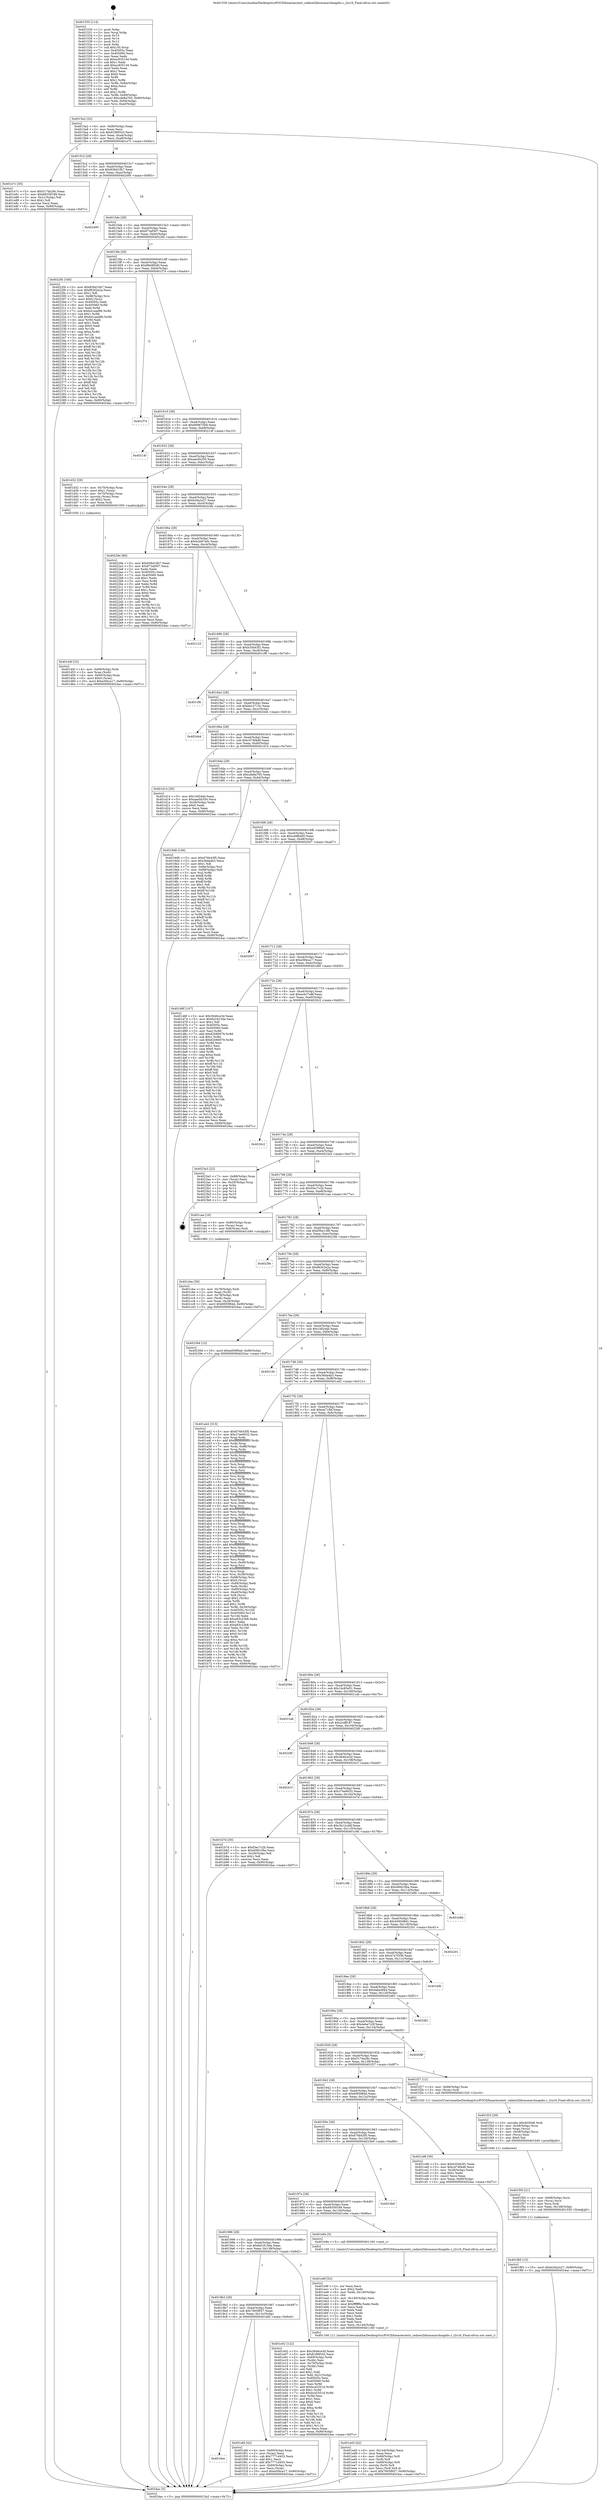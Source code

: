 digraph "0x401530" {
  label = "0x401530 (/mnt/c/Users/mathe/Desktop/tcc/POCII/binaries/extr_radare2librasmarchxapdis.c_i2u16_Final-ollvm.out::main(0))"
  labelloc = "t"
  node[shape=record]

  Entry [label="",width=0.3,height=0.3,shape=circle,fillcolor=black,style=filled]
  "0x4015a2" [label="{
     0x4015a2 [32]\l
     | [instrs]\l
     &nbsp;&nbsp;0x4015a2 \<+6\>: mov -0x90(%rbp),%eax\l
     &nbsp;&nbsp;0x4015a8 \<+2\>: mov %eax,%ecx\l
     &nbsp;&nbsp;0x4015aa \<+6\>: sub $0x81f68543,%ecx\l
     &nbsp;&nbsp;0x4015b0 \<+6\>: mov %eax,-0xa4(%rbp)\l
     &nbsp;&nbsp;0x4015b6 \<+6\>: mov %ecx,-0xa8(%rbp)\l
     &nbsp;&nbsp;0x4015bc \<+6\>: je 0000000000401e7c \<main+0x94c\>\l
  }"]
  "0x401e7c" [label="{
     0x401e7c [30]\l
     | [instrs]\l
     &nbsp;&nbsp;0x401e7c \<+5\>: mov $0x517da28c,%eax\l
     &nbsp;&nbsp;0x401e81 \<+5\>: mov $0x69359189,%ecx\l
     &nbsp;&nbsp;0x401e86 \<+3\>: mov -0x21(%rbp),%dl\l
     &nbsp;&nbsp;0x401e89 \<+3\>: test $0x1,%dl\l
     &nbsp;&nbsp;0x401e8c \<+3\>: cmovne %ecx,%eax\l
     &nbsp;&nbsp;0x401e8f \<+6\>: mov %eax,-0x90(%rbp)\l
     &nbsp;&nbsp;0x401e95 \<+5\>: jmp 00000000004024ac \<main+0xf7c\>\l
  }"]
  "0x4015c2" [label="{
     0x4015c2 [28]\l
     | [instrs]\l
     &nbsp;&nbsp;0x4015c2 \<+5\>: jmp 00000000004015c7 \<main+0x97\>\l
     &nbsp;&nbsp;0x4015c7 \<+6\>: mov -0xa4(%rbp),%eax\l
     &nbsp;&nbsp;0x4015cd \<+5\>: sub $0x836d10b7,%eax\l
     &nbsp;&nbsp;0x4015d2 \<+6\>: mov %eax,-0xac(%rbp)\l
     &nbsp;&nbsp;0x4015d8 \<+6\>: je 0000000000402495 \<main+0xf65\>\l
  }"]
  Exit [label="",width=0.3,height=0.3,shape=circle,fillcolor=black,style=filled,peripheries=2]
  "0x402495" [label="{
     0x402495\l
  }", style=dashed]
  "0x4015de" [label="{
     0x4015de [28]\l
     | [instrs]\l
     &nbsp;&nbsp;0x4015de \<+5\>: jmp 00000000004015e3 \<main+0xb3\>\l
     &nbsp;&nbsp;0x4015e3 \<+6\>: mov -0xa4(%rbp),%eax\l
     &nbsp;&nbsp;0x4015e9 \<+5\>: sub $0x873af307,%eax\l
     &nbsp;&nbsp;0x4015ee \<+6\>: mov %eax,-0xb0(%rbp)\l
     &nbsp;&nbsp;0x4015f4 \<+6\>: je 00000000004022f4 \<main+0xdc4\>\l
  }"]
  "0x401f65" [label="{
     0x401f65 [15]\l
     | [instrs]\l
     &nbsp;&nbsp;0x401f65 \<+10\>: movl $0xb20a2e27,-0x90(%rbp)\l
     &nbsp;&nbsp;0x401f6f \<+5\>: jmp 00000000004024ac \<main+0xf7c\>\l
  }"]
  "0x4022f4" [label="{
     0x4022f4 [160]\l
     | [instrs]\l
     &nbsp;&nbsp;0x4022f4 \<+5\>: mov $0x836d10b7,%eax\l
     &nbsp;&nbsp;0x4022f9 \<+5\>: mov $0xf6302e2a,%ecx\l
     &nbsp;&nbsp;0x4022fe \<+2\>: mov $0x1,%dl\l
     &nbsp;&nbsp;0x402300 \<+7\>: mov -0x88(%rbp),%rsi\l
     &nbsp;&nbsp;0x402307 \<+6\>: movl $0x0,(%rsi)\l
     &nbsp;&nbsp;0x40230d \<+7\>: mov 0x40505c,%edi\l
     &nbsp;&nbsp;0x402314 \<+8\>: mov 0x405060,%r8d\l
     &nbsp;&nbsp;0x40231c \<+3\>: mov %edi,%r9d\l
     &nbsp;&nbsp;0x40231f \<+7\>: sub $0xb41aad96,%r9d\l
     &nbsp;&nbsp;0x402326 \<+4\>: sub $0x1,%r9d\l
     &nbsp;&nbsp;0x40232a \<+7\>: add $0xb41aad96,%r9d\l
     &nbsp;&nbsp;0x402331 \<+4\>: imul %r9d,%edi\l
     &nbsp;&nbsp;0x402335 \<+3\>: and $0x1,%edi\l
     &nbsp;&nbsp;0x402338 \<+3\>: cmp $0x0,%edi\l
     &nbsp;&nbsp;0x40233b \<+4\>: sete %r10b\l
     &nbsp;&nbsp;0x40233f \<+4\>: cmp $0xa,%r8d\l
     &nbsp;&nbsp;0x402343 \<+4\>: setl %r11b\l
     &nbsp;&nbsp;0x402347 \<+3\>: mov %r10b,%bl\l
     &nbsp;&nbsp;0x40234a \<+3\>: xor $0xff,%bl\l
     &nbsp;&nbsp;0x40234d \<+3\>: mov %r11b,%r14b\l
     &nbsp;&nbsp;0x402350 \<+4\>: xor $0xff,%r14b\l
     &nbsp;&nbsp;0x402354 \<+3\>: xor $0x0,%dl\l
     &nbsp;&nbsp;0x402357 \<+3\>: mov %bl,%r15b\l
     &nbsp;&nbsp;0x40235a \<+4\>: and $0x0,%r15b\l
     &nbsp;&nbsp;0x40235e \<+3\>: and %dl,%r10b\l
     &nbsp;&nbsp;0x402361 \<+3\>: mov %r14b,%r12b\l
     &nbsp;&nbsp;0x402364 \<+4\>: and $0x0,%r12b\l
     &nbsp;&nbsp;0x402368 \<+3\>: and %dl,%r11b\l
     &nbsp;&nbsp;0x40236b \<+3\>: or %r10b,%r15b\l
     &nbsp;&nbsp;0x40236e \<+3\>: or %r11b,%r12b\l
     &nbsp;&nbsp;0x402371 \<+3\>: xor %r12b,%r15b\l
     &nbsp;&nbsp;0x402374 \<+3\>: or %r14b,%bl\l
     &nbsp;&nbsp;0x402377 \<+3\>: xor $0xff,%bl\l
     &nbsp;&nbsp;0x40237a \<+3\>: or $0x0,%dl\l
     &nbsp;&nbsp;0x40237d \<+2\>: and %dl,%bl\l
     &nbsp;&nbsp;0x40237f \<+3\>: or %bl,%r15b\l
     &nbsp;&nbsp;0x402382 \<+4\>: test $0x1,%r15b\l
     &nbsp;&nbsp;0x402386 \<+3\>: cmovne %ecx,%eax\l
     &nbsp;&nbsp;0x402389 \<+6\>: mov %eax,-0x90(%rbp)\l
     &nbsp;&nbsp;0x40238f \<+5\>: jmp 00000000004024ac \<main+0xf7c\>\l
  }"]
  "0x4015fa" [label="{
     0x4015fa [28]\l
     | [instrs]\l
     &nbsp;&nbsp;0x4015fa \<+5\>: jmp 00000000004015ff \<main+0xcf\>\l
     &nbsp;&nbsp;0x4015ff \<+6\>: mov -0xa4(%rbp),%eax\l
     &nbsp;&nbsp;0x401605 \<+5\>: sub $0x88e9f2d0,%eax\l
     &nbsp;&nbsp;0x40160a \<+6\>: mov %eax,-0xb4(%rbp)\l
     &nbsp;&nbsp;0x401610 \<+6\>: je 0000000000401f74 \<main+0xa44\>\l
  }"]
  "0x401f50" [label="{
     0x401f50 [21]\l
     | [instrs]\l
     &nbsp;&nbsp;0x401f50 \<+4\>: mov -0x68(%rbp),%rcx\l
     &nbsp;&nbsp;0x401f54 \<+3\>: mov (%rcx),%rcx\l
     &nbsp;&nbsp;0x401f57 \<+3\>: mov %rcx,%rdi\l
     &nbsp;&nbsp;0x401f5a \<+6\>: mov %eax,-0x148(%rbp)\l
     &nbsp;&nbsp;0x401f60 \<+5\>: call 0000000000401030 \<free@plt\>\l
     | [calls]\l
     &nbsp;&nbsp;0x401030 \{1\} (unknown)\l
  }"]
  "0x401f74" [label="{
     0x401f74\l
  }", style=dashed]
  "0x401616" [label="{
     0x401616 [28]\l
     | [instrs]\l
     &nbsp;&nbsp;0x401616 \<+5\>: jmp 000000000040161b \<main+0xeb\>\l
     &nbsp;&nbsp;0x40161b \<+6\>: mov -0xa4(%rbp),%eax\l
     &nbsp;&nbsp;0x401621 \<+5\>: sub $0x909675b9,%eax\l
     &nbsp;&nbsp;0x401626 \<+6\>: mov %eax,-0xb8(%rbp)\l
     &nbsp;&nbsp;0x40162c \<+6\>: je 000000000040214f \<main+0xc1f\>\l
  }"]
  "0x401f33" [label="{
     0x401f33 [29]\l
     | [instrs]\l
     &nbsp;&nbsp;0x401f33 \<+10\>: movabs $0x4030d6,%rdi\l
     &nbsp;&nbsp;0x401f3d \<+4\>: mov -0x58(%rbp),%rcx\l
     &nbsp;&nbsp;0x401f41 \<+2\>: mov %eax,(%rcx)\l
     &nbsp;&nbsp;0x401f43 \<+4\>: mov -0x58(%rbp),%rcx\l
     &nbsp;&nbsp;0x401f47 \<+2\>: mov (%rcx),%esi\l
     &nbsp;&nbsp;0x401f49 \<+2\>: mov $0x0,%al\l
     &nbsp;&nbsp;0x401f4b \<+5\>: call 0000000000401040 \<printf@plt\>\l
     | [calls]\l
     &nbsp;&nbsp;0x401040 \{1\} (unknown)\l
  }"]
  "0x40214f" [label="{
     0x40214f\l
  }", style=dashed]
  "0x401632" [label="{
     0x401632 [28]\l
     | [instrs]\l
     &nbsp;&nbsp;0x401632 \<+5\>: jmp 0000000000401637 \<main+0x107\>\l
     &nbsp;&nbsp;0x401637 \<+6\>: mov -0xa4(%rbp),%eax\l
     &nbsp;&nbsp;0x40163d \<+5\>: sub $0xaae5b350,%eax\l
     &nbsp;&nbsp;0x401642 \<+6\>: mov %eax,-0xbc(%rbp)\l
     &nbsp;&nbsp;0x401648 \<+6\>: je 0000000000401d32 \<main+0x802\>\l
  }"]
  "0x4019ce" [label="{
     0x4019ce\l
  }", style=dashed]
  "0x401d32" [label="{
     0x401d32 [29]\l
     | [instrs]\l
     &nbsp;&nbsp;0x401d32 \<+4\>: mov -0x70(%rbp),%rax\l
     &nbsp;&nbsp;0x401d36 \<+6\>: movl $0x1,(%rax)\l
     &nbsp;&nbsp;0x401d3c \<+4\>: mov -0x70(%rbp),%rax\l
     &nbsp;&nbsp;0x401d40 \<+3\>: movslq (%rax),%rax\l
     &nbsp;&nbsp;0x401d43 \<+4\>: shl $0x2,%rax\l
     &nbsp;&nbsp;0x401d47 \<+3\>: mov %rax,%rdi\l
     &nbsp;&nbsp;0x401d4a \<+5\>: call 0000000000401050 \<malloc@plt\>\l
     | [calls]\l
     &nbsp;&nbsp;0x401050 \{1\} (unknown)\l
  }"]
  "0x40164e" [label="{
     0x40164e [28]\l
     | [instrs]\l
     &nbsp;&nbsp;0x40164e \<+5\>: jmp 0000000000401653 \<main+0x123\>\l
     &nbsp;&nbsp;0x401653 \<+6\>: mov -0xa4(%rbp),%eax\l
     &nbsp;&nbsp;0x401659 \<+5\>: sub $0xb20a2e27,%eax\l
     &nbsp;&nbsp;0x40165e \<+6\>: mov %eax,-0xc0(%rbp)\l
     &nbsp;&nbsp;0x401664 \<+6\>: je 000000000040229e \<main+0xd6e\>\l
  }"]
  "0x401efd" [label="{
     0x401efd [42]\l
     | [instrs]\l
     &nbsp;&nbsp;0x401efd \<+4\>: mov -0x60(%rbp),%rax\l
     &nbsp;&nbsp;0x401f01 \<+2\>: mov (%rax),%ecx\l
     &nbsp;&nbsp;0x401f03 \<+6\>: sub $0x7771d455,%ecx\l
     &nbsp;&nbsp;0x401f09 \<+3\>: add $0x1,%ecx\l
     &nbsp;&nbsp;0x401f0c \<+6\>: add $0x7771d455,%ecx\l
     &nbsp;&nbsp;0x401f12 \<+4\>: mov -0x60(%rbp),%rax\l
     &nbsp;&nbsp;0x401f16 \<+2\>: mov %ecx,(%rax)\l
     &nbsp;&nbsp;0x401f18 \<+10\>: movl $0xe5f4ca17,-0x90(%rbp)\l
     &nbsp;&nbsp;0x401f22 \<+5\>: jmp 00000000004024ac \<main+0xf7c\>\l
  }"]
  "0x40229e" [label="{
     0x40229e [86]\l
     | [instrs]\l
     &nbsp;&nbsp;0x40229e \<+5\>: mov $0x836d10b7,%eax\l
     &nbsp;&nbsp;0x4022a3 \<+5\>: mov $0x873af307,%ecx\l
     &nbsp;&nbsp;0x4022a8 \<+2\>: xor %edx,%edx\l
     &nbsp;&nbsp;0x4022aa \<+7\>: mov 0x40505c,%esi\l
     &nbsp;&nbsp;0x4022b1 \<+7\>: mov 0x405060,%edi\l
     &nbsp;&nbsp;0x4022b8 \<+3\>: sub $0x1,%edx\l
     &nbsp;&nbsp;0x4022bb \<+3\>: mov %esi,%r8d\l
     &nbsp;&nbsp;0x4022be \<+3\>: add %edx,%r8d\l
     &nbsp;&nbsp;0x4022c1 \<+4\>: imul %r8d,%esi\l
     &nbsp;&nbsp;0x4022c5 \<+3\>: and $0x1,%esi\l
     &nbsp;&nbsp;0x4022c8 \<+3\>: cmp $0x0,%esi\l
     &nbsp;&nbsp;0x4022cb \<+4\>: sete %r9b\l
     &nbsp;&nbsp;0x4022cf \<+3\>: cmp $0xa,%edi\l
     &nbsp;&nbsp;0x4022d2 \<+4\>: setl %r10b\l
     &nbsp;&nbsp;0x4022d6 \<+3\>: mov %r9b,%r11b\l
     &nbsp;&nbsp;0x4022d9 \<+3\>: and %r10b,%r11b\l
     &nbsp;&nbsp;0x4022dc \<+3\>: xor %r10b,%r9b\l
     &nbsp;&nbsp;0x4022df \<+3\>: or %r9b,%r11b\l
     &nbsp;&nbsp;0x4022e2 \<+4\>: test $0x1,%r11b\l
     &nbsp;&nbsp;0x4022e6 \<+3\>: cmovne %ecx,%eax\l
     &nbsp;&nbsp;0x4022e9 \<+6\>: mov %eax,-0x90(%rbp)\l
     &nbsp;&nbsp;0x4022ef \<+5\>: jmp 00000000004024ac \<main+0xf7c\>\l
  }"]
  "0x40166a" [label="{
     0x40166a [28]\l
     | [instrs]\l
     &nbsp;&nbsp;0x40166a \<+5\>: jmp 000000000040166f \<main+0x13f\>\l
     &nbsp;&nbsp;0x40166f \<+6\>: mov -0xa4(%rbp),%eax\l
     &nbsp;&nbsp;0x401675 \<+5\>: sub $0xb2e87a0c,%eax\l
     &nbsp;&nbsp;0x40167a \<+6\>: mov %eax,-0xc4(%rbp)\l
     &nbsp;&nbsp;0x401680 \<+6\>: je 0000000000402125 \<main+0xbf5\>\l
  }"]
  "0x401ed3" [label="{
     0x401ed3 [42]\l
     | [instrs]\l
     &nbsp;&nbsp;0x401ed3 \<+6\>: mov -0x144(%rbp),%ecx\l
     &nbsp;&nbsp;0x401ed9 \<+3\>: imul %eax,%ecx\l
     &nbsp;&nbsp;0x401edc \<+4\>: mov -0x68(%rbp),%r8\l
     &nbsp;&nbsp;0x401ee0 \<+3\>: mov (%r8),%r8\l
     &nbsp;&nbsp;0x401ee3 \<+4\>: mov -0x60(%rbp),%r9\l
     &nbsp;&nbsp;0x401ee7 \<+3\>: movslq (%r9),%r9\l
     &nbsp;&nbsp;0x401eea \<+4\>: mov %ecx,(%r8,%r9,4)\l
     &nbsp;&nbsp;0x401eee \<+10\>: movl $0x7605f657,-0x90(%rbp)\l
     &nbsp;&nbsp;0x401ef8 \<+5\>: jmp 00000000004024ac \<main+0xf7c\>\l
  }"]
  "0x402125" [label="{
     0x402125\l
  }", style=dashed]
  "0x401686" [label="{
     0x401686 [28]\l
     | [instrs]\l
     &nbsp;&nbsp;0x401686 \<+5\>: jmp 000000000040168b \<main+0x15b\>\l
     &nbsp;&nbsp;0x40168b \<+6\>: mov -0xa4(%rbp),%eax\l
     &nbsp;&nbsp;0x401691 \<+5\>: sub $0xb35d43f1,%eax\l
     &nbsp;&nbsp;0x401696 \<+6\>: mov %eax,-0xc8(%rbp)\l
     &nbsp;&nbsp;0x40169c \<+6\>: je 0000000000401cf6 \<main+0x7c6\>\l
  }"]
  "0x401e9f" [label="{
     0x401e9f [52]\l
     | [instrs]\l
     &nbsp;&nbsp;0x401e9f \<+2\>: xor %ecx,%ecx\l
     &nbsp;&nbsp;0x401ea1 \<+5\>: mov $0x2,%edx\l
     &nbsp;&nbsp;0x401ea6 \<+6\>: mov %edx,-0x140(%rbp)\l
     &nbsp;&nbsp;0x401eac \<+1\>: cltd\l
     &nbsp;&nbsp;0x401ead \<+6\>: mov -0x140(%rbp),%esi\l
     &nbsp;&nbsp;0x401eb3 \<+2\>: idiv %esi\l
     &nbsp;&nbsp;0x401eb5 \<+6\>: imul $0xfffffffe,%edx,%edx\l
     &nbsp;&nbsp;0x401ebb \<+2\>: mov %ecx,%edi\l
     &nbsp;&nbsp;0x401ebd \<+2\>: sub %edx,%edi\l
     &nbsp;&nbsp;0x401ebf \<+2\>: mov %ecx,%edx\l
     &nbsp;&nbsp;0x401ec1 \<+3\>: sub $0x1,%edx\l
     &nbsp;&nbsp;0x401ec4 \<+2\>: add %edx,%edi\l
     &nbsp;&nbsp;0x401ec6 \<+2\>: sub %edi,%ecx\l
     &nbsp;&nbsp;0x401ec8 \<+6\>: mov %ecx,-0x144(%rbp)\l
     &nbsp;&nbsp;0x401ece \<+5\>: call 0000000000401160 \<next_i\>\l
     | [calls]\l
     &nbsp;&nbsp;0x401160 \{1\} (/mnt/c/Users/mathe/Desktop/tcc/POCII/binaries/extr_radare2librasmarchxapdis.c_i2u16_Final-ollvm.out::next_i)\l
  }"]
  "0x401cf6" [label="{
     0x401cf6\l
  }", style=dashed]
  "0x4016a2" [label="{
     0x4016a2 [28]\l
     | [instrs]\l
     &nbsp;&nbsp;0x4016a2 \<+5\>: jmp 00000000004016a7 \<main+0x177\>\l
     &nbsp;&nbsp;0x4016a7 \<+6\>: mov -0xa4(%rbp),%eax\l
     &nbsp;&nbsp;0x4016ad \<+5\>: sub $0xbbc2713c,%eax\l
     &nbsp;&nbsp;0x4016b2 \<+6\>: mov %eax,-0xcc(%rbp)\l
     &nbsp;&nbsp;0x4016b8 \<+6\>: je 0000000000402444 \<main+0xf14\>\l
  }"]
  "0x4019b2" [label="{
     0x4019b2 [28]\l
     | [instrs]\l
     &nbsp;&nbsp;0x4019b2 \<+5\>: jmp 00000000004019b7 \<main+0x487\>\l
     &nbsp;&nbsp;0x4019b7 \<+6\>: mov -0xa4(%rbp),%eax\l
     &nbsp;&nbsp;0x4019bd \<+5\>: sub $0x7605f657,%eax\l
     &nbsp;&nbsp;0x4019c2 \<+6\>: mov %eax,-0x13c(%rbp)\l
     &nbsp;&nbsp;0x4019c8 \<+6\>: je 0000000000401efd \<main+0x9cd\>\l
  }"]
  "0x402444" [label="{
     0x402444\l
  }", style=dashed]
  "0x4016be" [label="{
     0x4016be [28]\l
     | [instrs]\l
     &nbsp;&nbsp;0x4016be \<+5\>: jmp 00000000004016c3 \<main+0x193\>\l
     &nbsp;&nbsp;0x4016c3 \<+6\>: mov -0xa4(%rbp),%eax\l
     &nbsp;&nbsp;0x4016c9 \<+5\>: sub $0xc474f4d8,%eax\l
     &nbsp;&nbsp;0x4016ce \<+6\>: mov %eax,-0xd0(%rbp)\l
     &nbsp;&nbsp;0x4016d4 \<+6\>: je 0000000000401d14 \<main+0x7e4\>\l
  }"]
  "0x401e02" [label="{
     0x401e02 [122]\l
     | [instrs]\l
     &nbsp;&nbsp;0x401e02 \<+5\>: mov $0x3646ce3d,%eax\l
     &nbsp;&nbsp;0x401e07 \<+5\>: mov $0x81f68543,%ecx\l
     &nbsp;&nbsp;0x401e0c \<+4\>: mov -0x60(%rbp),%rdx\l
     &nbsp;&nbsp;0x401e10 \<+2\>: mov (%rdx),%esi\l
     &nbsp;&nbsp;0x401e12 \<+4\>: mov -0x70(%rbp),%rdx\l
     &nbsp;&nbsp;0x401e16 \<+2\>: cmp (%rdx),%esi\l
     &nbsp;&nbsp;0x401e18 \<+4\>: setl %dil\l
     &nbsp;&nbsp;0x401e1c \<+4\>: and $0x1,%dil\l
     &nbsp;&nbsp;0x401e20 \<+4\>: mov %dil,-0x21(%rbp)\l
     &nbsp;&nbsp;0x401e24 \<+7\>: mov 0x40505c,%esi\l
     &nbsp;&nbsp;0x401e2b \<+8\>: mov 0x405060,%r8d\l
     &nbsp;&nbsp;0x401e33 \<+3\>: mov %esi,%r9d\l
     &nbsp;&nbsp;0x401e36 \<+7\>: add $0xbca5351d,%r9d\l
     &nbsp;&nbsp;0x401e3d \<+4\>: sub $0x1,%r9d\l
     &nbsp;&nbsp;0x401e41 \<+7\>: sub $0xbca5351d,%r9d\l
     &nbsp;&nbsp;0x401e48 \<+4\>: imul %r9d,%esi\l
     &nbsp;&nbsp;0x401e4c \<+3\>: and $0x1,%esi\l
     &nbsp;&nbsp;0x401e4f \<+3\>: cmp $0x0,%esi\l
     &nbsp;&nbsp;0x401e52 \<+4\>: sete %dil\l
     &nbsp;&nbsp;0x401e56 \<+4\>: cmp $0xa,%r8d\l
     &nbsp;&nbsp;0x401e5a \<+4\>: setl %r10b\l
     &nbsp;&nbsp;0x401e5e \<+3\>: mov %dil,%r11b\l
     &nbsp;&nbsp;0x401e61 \<+3\>: and %r10b,%r11b\l
     &nbsp;&nbsp;0x401e64 \<+3\>: xor %r10b,%dil\l
     &nbsp;&nbsp;0x401e67 \<+3\>: or %dil,%r11b\l
     &nbsp;&nbsp;0x401e6a \<+4\>: test $0x1,%r11b\l
     &nbsp;&nbsp;0x401e6e \<+3\>: cmovne %ecx,%eax\l
     &nbsp;&nbsp;0x401e71 \<+6\>: mov %eax,-0x90(%rbp)\l
     &nbsp;&nbsp;0x401e77 \<+5\>: jmp 00000000004024ac \<main+0xf7c\>\l
  }"]
  "0x401d14" [label="{
     0x401d14 [30]\l
     | [instrs]\l
     &nbsp;&nbsp;0x401d14 \<+5\>: mov $0x1bf24ab,%eax\l
     &nbsp;&nbsp;0x401d19 \<+5\>: mov $0xaae5b350,%ecx\l
     &nbsp;&nbsp;0x401d1e \<+3\>: mov -0x28(%rbp),%edx\l
     &nbsp;&nbsp;0x401d21 \<+3\>: cmp $0x0,%edx\l
     &nbsp;&nbsp;0x401d24 \<+3\>: cmove %ecx,%eax\l
     &nbsp;&nbsp;0x401d27 \<+6\>: mov %eax,-0x90(%rbp)\l
     &nbsp;&nbsp;0x401d2d \<+5\>: jmp 00000000004024ac \<main+0xf7c\>\l
  }"]
  "0x4016da" [label="{
     0x4016da [28]\l
     | [instrs]\l
     &nbsp;&nbsp;0x4016da \<+5\>: jmp 00000000004016df \<main+0x1af\>\l
     &nbsp;&nbsp;0x4016df \<+6\>: mov -0xa4(%rbp),%eax\l
     &nbsp;&nbsp;0x4016e5 \<+5\>: sub $0xcde8a765,%eax\l
     &nbsp;&nbsp;0x4016ea \<+6\>: mov %eax,-0xd4(%rbp)\l
     &nbsp;&nbsp;0x4016f0 \<+6\>: je 00000000004019d8 \<main+0x4a8\>\l
  }"]
  "0x401996" [label="{
     0x401996 [28]\l
     | [instrs]\l
     &nbsp;&nbsp;0x401996 \<+5\>: jmp 000000000040199b \<main+0x46b\>\l
     &nbsp;&nbsp;0x40199b \<+6\>: mov -0xa4(%rbp),%eax\l
     &nbsp;&nbsp;0x4019a1 \<+5\>: sub $0x6d1815da,%eax\l
     &nbsp;&nbsp;0x4019a6 \<+6\>: mov %eax,-0x138(%rbp)\l
     &nbsp;&nbsp;0x4019ac \<+6\>: je 0000000000401e02 \<main+0x8d2\>\l
  }"]
  "0x4019d8" [label="{
     0x4019d8 [106]\l
     | [instrs]\l
     &nbsp;&nbsp;0x4019d8 \<+5\>: mov $0x676b43f5,%eax\l
     &nbsp;&nbsp;0x4019dd \<+5\>: mov $0x36da4b3,%ecx\l
     &nbsp;&nbsp;0x4019e2 \<+2\>: mov $0x1,%dl\l
     &nbsp;&nbsp;0x4019e4 \<+7\>: mov -0x8a(%rbp),%sil\l
     &nbsp;&nbsp;0x4019eb \<+7\>: mov -0x89(%rbp),%dil\l
     &nbsp;&nbsp;0x4019f2 \<+3\>: mov %sil,%r8b\l
     &nbsp;&nbsp;0x4019f5 \<+4\>: xor $0xff,%r8b\l
     &nbsp;&nbsp;0x4019f9 \<+3\>: mov %dil,%r9b\l
     &nbsp;&nbsp;0x4019fc \<+4\>: xor $0xff,%r9b\l
     &nbsp;&nbsp;0x401a00 \<+3\>: xor $0x1,%dl\l
     &nbsp;&nbsp;0x401a03 \<+3\>: mov %r8b,%r10b\l
     &nbsp;&nbsp;0x401a06 \<+4\>: and $0xff,%r10b\l
     &nbsp;&nbsp;0x401a0a \<+3\>: and %dl,%sil\l
     &nbsp;&nbsp;0x401a0d \<+3\>: mov %r9b,%r11b\l
     &nbsp;&nbsp;0x401a10 \<+4\>: and $0xff,%r11b\l
     &nbsp;&nbsp;0x401a14 \<+3\>: and %dl,%dil\l
     &nbsp;&nbsp;0x401a17 \<+3\>: or %sil,%r10b\l
     &nbsp;&nbsp;0x401a1a \<+3\>: or %dil,%r11b\l
     &nbsp;&nbsp;0x401a1d \<+3\>: xor %r11b,%r10b\l
     &nbsp;&nbsp;0x401a20 \<+3\>: or %r9b,%r8b\l
     &nbsp;&nbsp;0x401a23 \<+4\>: xor $0xff,%r8b\l
     &nbsp;&nbsp;0x401a27 \<+3\>: or $0x1,%dl\l
     &nbsp;&nbsp;0x401a2a \<+3\>: and %dl,%r8b\l
     &nbsp;&nbsp;0x401a2d \<+3\>: or %r8b,%r10b\l
     &nbsp;&nbsp;0x401a30 \<+4\>: test $0x1,%r10b\l
     &nbsp;&nbsp;0x401a34 \<+3\>: cmovne %ecx,%eax\l
     &nbsp;&nbsp;0x401a37 \<+6\>: mov %eax,-0x90(%rbp)\l
     &nbsp;&nbsp;0x401a3d \<+5\>: jmp 00000000004024ac \<main+0xf7c\>\l
  }"]
  "0x4016f6" [label="{
     0x4016f6 [28]\l
     | [instrs]\l
     &nbsp;&nbsp;0x4016f6 \<+5\>: jmp 00000000004016fb \<main+0x1cb\>\l
     &nbsp;&nbsp;0x4016fb \<+6\>: mov -0xa4(%rbp),%eax\l
     &nbsp;&nbsp;0x401701 \<+5\>: sub $0xce9fba00,%eax\l
     &nbsp;&nbsp;0x401706 \<+6\>: mov %eax,-0xd8(%rbp)\l
     &nbsp;&nbsp;0x40170c \<+6\>: je 0000000000402007 \<main+0xad7\>\l
  }"]
  "0x4024ac" [label="{
     0x4024ac [5]\l
     | [instrs]\l
     &nbsp;&nbsp;0x4024ac \<+5\>: jmp 00000000004015a2 \<main+0x72\>\l
  }"]
  "0x401530" [label="{
     0x401530 [114]\l
     | [instrs]\l
     &nbsp;&nbsp;0x401530 \<+1\>: push %rbp\l
     &nbsp;&nbsp;0x401531 \<+3\>: mov %rsp,%rbp\l
     &nbsp;&nbsp;0x401534 \<+2\>: push %r15\l
     &nbsp;&nbsp;0x401536 \<+2\>: push %r14\l
     &nbsp;&nbsp;0x401538 \<+2\>: push %r12\l
     &nbsp;&nbsp;0x40153a \<+1\>: push %rbx\l
     &nbsp;&nbsp;0x40153b \<+7\>: sub $0x150,%rsp\l
     &nbsp;&nbsp;0x401542 \<+7\>: mov 0x40505c,%eax\l
     &nbsp;&nbsp;0x401549 \<+7\>: mov 0x405060,%ecx\l
     &nbsp;&nbsp;0x401550 \<+2\>: mov %eax,%edx\l
     &nbsp;&nbsp;0x401552 \<+6\>: sub $0xec935140,%edx\l
     &nbsp;&nbsp;0x401558 \<+3\>: sub $0x1,%edx\l
     &nbsp;&nbsp;0x40155b \<+6\>: add $0xec935140,%edx\l
     &nbsp;&nbsp;0x401561 \<+3\>: imul %edx,%eax\l
     &nbsp;&nbsp;0x401564 \<+3\>: and $0x1,%eax\l
     &nbsp;&nbsp;0x401567 \<+3\>: cmp $0x0,%eax\l
     &nbsp;&nbsp;0x40156a \<+4\>: sete %r8b\l
     &nbsp;&nbsp;0x40156e \<+4\>: and $0x1,%r8b\l
     &nbsp;&nbsp;0x401572 \<+7\>: mov %r8b,-0x8a(%rbp)\l
     &nbsp;&nbsp;0x401579 \<+3\>: cmp $0xa,%ecx\l
     &nbsp;&nbsp;0x40157c \<+4\>: setl %r8b\l
     &nbsp;&nbsp;0x401580 \<+4\>: and $0x1,%r8b\l
     &nbsp;&nbsp;0x401584 \<+7\>: mov %r8b,-0x89(%rbp)\l
     &nbsp;&nbsp;0x40158b \<+10\>: movl $0xcde8a765,-0x90(%rbp)\l
     &nbsp;&nbsp;0x401595 \<+6\>: mov %edi,-0x94(%rbp)\l
     &nbsp;&nbsp;0x40159b \<+7\>: mov %rsi,-0xa0(%rbp)\l
  }"]
  "0x401e9a" [label="{
     0x401e9a [5]\l
     | [instrs]\l
     &nbsp;&nbsp;0x401e9a \<+5\>: call 0000000000401160 \<next_i\>\l
     | [calls]\l
     &nbsp;&nbsp;0x401160 \{1\} (/mnt/c/Users/mathe/Desktop/tcc/POCII/binaries/extr_radare2librasmarchxapdis.c_i2u16_Final-ollvm.out::next_i)\l
  }"]
  "0x402007" [label="{
     0x402007\l
  }", style=dashed]
  "0x401712" [label="{
     0x401712 [28]\l
     | [instrs]\l
     &nbsp;&nbsp;0x401712 \<+5\>: jmp 0000000000401717 \<main+0x1e7\>\l
     &nbsp;&nbsp;0x401717 \<+6\>: mov -0xa4(%rbp),%eax\l
     &nbsp;&nbsp;0x40171d \<+5\>: sub $0xe5f4ca17,%eax\l
     &nbsp;&nbsp;0x401722 \<+6\>: mov %eax,-0xdc(%rbp)\l
     &nbsp;&nbsp;0x401728 \<+6\>: je 0000000000401d6f \<main+0x83f\>\l
  }"]
  "0x40197a" [label="{
     0x40197a [28]\l
     | [instrs]\l
     &nbsp;&nbsp;0x40197a \<+5\>: jmp 000000000040197f \<main+0x44f\>\l
     &nbsp;&nbsp;0x40197f \<+6\>: mov -0xa4(%rbp),%eax\l
     &nbsp;&nbsp;0x401985 \<+5\>: sub $0x69359189,%eax\l
     &nbsp;&nbsp;0x40198a \<+6\>: mov %eax,-0x134(%rbp)\l
     &nbsp;&nbsp;0x401990 \<+6\>: je 0000000000401e9a \<main+0x96a\>\l
  }"]
  "0x401d6f" [label="{
     0x401d6f [147]\l
     | [instrs]\l
     &nbsp;&nbsp;0x401d6f \<+5\>: mov $0x3646ce3d,%eax\l
     &nbsp;&nbsp;0x401d74 \<+5\>: mov $0x6d1815da,%ecx\l
     &nbsp;&nbsp;0x401d79 \<+2\>: mov $0x1,%dl\l
     &nbsp;&nbsp;0x401d7b \<+7\>: mov 0x40505c,%esi\l
     &nbsp;&nbsp;0x401d82 \<+7\>: mov 0x405060,%edi\l
     &nbsp;&nbsp;0x401d89 \<+3\>: mov %esi,%r8d\l
     &nbsp;&nbsp;0x401d8c \<+7\>: add $0x62080079,%r8d\l
     &nbsp;&nbsp;0x401d93 \<+4\>: sub $0x1,%r8d\l
     &nbsp;&nbsp;0x401d97 \<+7\>: sub $0x62080079,%r8d\l
     &nbsp;&nbsp;0x401d9e \<+4\>: imul %r8d,%esi\l
     &nbsp;&nbsp;0x401da2 \<+3\>: and $0x1,%esi\l
     &nbsp;&nbsp;0x401da5 \<+3\>: cmp $0x0,%esi\l
     &nbsp;&nbsp;0x401da8 \<+4\>: sete %r9b\l
     &nbsp;&nbsp;0x401dac \<+3\>: cmp $0xa,%edi\l
     &nbsp;&nbsp;0x401daf \<+4\>: setl %r10b\l
     &nbsp;&nbsp;0x401db3 \<+3\>: mov %r9b,%r11b\l
     &nbsp;&nbsp;0x401db6 \<+4\>: xor $0xff,%r11b\l
     &nbsp;&nbsp;0x401dba \<+3\>: mov %r10b,%bl\l
     &nbsp;&nbsp;0x401dbd \<+3\>: xor $0xff,%bl\l
     &nbsp;&nbsp;0x401dc0 \<+3\>: xor $0x0,%dl\l
     &nbsp;&nbsp;0x401dc3 \<+3\>: mov %r11b,%r14b\l
     &nbsp;&nbsp;0x401dc6 \<+4\>: and $0x0,%r14b\l
     &nbsp;&nbsp;0x401dca \<+3\>: and %dl,%r9b\l
     &nbsp;&nbsp;0x401dcd \<+3\>: mov %bl,%r15b\l
     &nbsp;&nbsp;0x401dd0 \<+4\>: and $0x0,%r15b\l
     &nbsp;&nbsp;0x401dd4 \<+3\>: and %dl,%r10b\l
     &nbsp;&nbsp;0x401dd7 \<+3\>: or %r9b,%r14b\l
     &nbsp;&nbsp;0x401dda \<+3\>: or %r10b,%r15b\l
     &nbsp;&nbsp;0x401ddd \<+3\>: xor %r15b,%r14b\l
     &nbsp;&nbsp;0x401de0 \<+3\>: or %bl,%r11b\l
     &nbsp;&nbsp;0x401de3 \<+4\>: xor $0xff,%r11b\l
     &nbsp;&nbsp;0x401de7 \<+3\>: or $0x0,%dl\l
     &nbsp;&nbsp;0x401dea \<+3\>: and %dl,%r11b\l
     &nbsp;&nbsp;0x401ded \<+3\>: or %r11b,%r14b\l
     &nbsp;&nbsp;0x401df0 \<+4\>: test $0x1,%r14b\l
     &nbsp;&nbsp;0x401df4 \<+3\>: cmovne %ecx,%eax\l
     &nbsp;&nbsp;0x401df7 \<+6\>: mov %eax,-0x90(%rbp)\l
     &nbsp;&nbsp;0x401dfd \<+5\>: jmp 00000000004024ac \<main+0xf7c\>\l
  }"]
  "0x40172e" [label="{
     0x40172e [28]\l
     | [instrs]\l
     &nbsp;&nbsp;0x40172e \<+5\>: jmp 0000000000401733 \<main+0x203\>\l
     &nbsp;&nbsp;0x401733 \<+6\>: mov -0xa4(%rbp),%eax\l
     &nbsp;&nbsp;0x401739 \<+5\>: sub $0xecb37a8f,%eax\l
     &nbsp;&nbsp;0x40173e \<+6\>: mov %eax,-0xe0(%rbp)\l
     &nbsp;&nbsp;0x401744 \<+6\>: je 00000000004020c2 \<main+0xb92\>\l
  }"]
  "0x4023b9" [label="{
     0x4023b9\l
  }", style=dashed]
  "0x4020c2" [label="{
     0x4020c2\l
  }", style=dashed]
  "0x40174a" [label="{
     0x40174a [28]\l
     | [instrs]\l
     &nbsp;&nbsp;0x40174a \<+5\>: jmp 000000000040174f \<main+0x21f\>\l
     &nbsp;&nbsp;0x40174f \<+6\>: mov -0xa4(%rbp),%eax\l
     &nbsp;&nbsp;0x401755 \<+5\>: sub $0xed59f0a0,%eax\l
     &nbsp;&nbsp;0x40175a \<+6\>: mov %eax,-0xe4(%rbp)\l
     &nbsp;&nbsp;0x401760 \<+6\>: je 00000000004023a3 \<main+0xe73\>\l
  }"]
  "0x401d4f" [label="{
     0x401d4f [32]\l
     | [instrs]\l
     &nbsp;&nbsp;0x401d4f \<+4\>: mov -0x68(%rbp),%rdi\l
     &nbsp;&nbsp;0x401d53 \<+3\>: mov %rax,(%rdi)\l
     &nbsp;&nbsp;0x401d56 \<+4\>: mov -0x60(%rbp),%rax\l
     &nbsp;&nbsp;0x401d5a \<+6\>: movl $0x0,(%rax)\l
     &nbsp;&nbsp;0x401d60 \<+10\>: movl $0xe5f4ca17,-0x90(%rbp)\l
     &nbsp;&nbsp;0x401d6a \<+5\>: jmp 00000000004024ac \<main+0xf7c\>\l
  }"]
  "0x4023a3" [label="{
     0x4023a3 [22]\l
     | [instrs]\l
     &nbsp;&nbsp;0x4023a3 \<+7\>: mov -0x88(%rbp),%rax\l
     &nbsp;&nbsp;0x4023aa \<+2\>: mov (%rax),%eax\l
     &nbsp;&nbsp;0x4023ac \<+4\>: lea -0x20(%rbp),%rsp\l
     &nbsp;&nbsp;0x4023b0 \<+1\>: pop %rbx\l
     &nbsp;&nbsp;0x4023b1 \<+2\>: pop %r12\l
     &nbsp;&nbsp;0x4023b3 \<+2\>: pop %r14\l
     &nbsp;&nbsp;0x4023b5 \<+2\>: pop %r15\l
     &nbsp;&nbsp;0x4023b7 \<+1\>: pop %rbp\l
     &nbsp;&nbsp;0x4023b8 \<+1\>: ret\l
  }"]
  "0x401766" [label="{
     0x401766 [28]\l
     | [instrs]\l
     &nbsp;&nbsp;0x401766 \<+5\>: jmp 000000000040176b \<main+0x23b\>\l
     &nbsp;&nbsp;0x40176b \<+6\>: mov -0xa4(%rbp),%eax\l
     &nbsp;&nbsp;0x401771 \<+5\>: sub $0xf3ec7c2b,%eax\l
     &nbsp;&nbsp;0x401776 \<+6\>: mov %eax,-0xe8(%rbp)\l
     &nbsp;&nbsp;0x40177c \<+6\>: je 0000000000401caa \<main+0x77a\>\l
  }"]
  "0x40195e" [label="{
     0x40195e [28]\l
     | [instrs]\l
     &nbsp;&nbsp;0x40195e \<+5\>: jmp 0000000000401963 \<main+0x433\>\l
     &nbsp;&nbsp;0x401963 \<+6\>: mov -0xa4(%rbp),%eax\l
     &nbsp;&nbsp;0x401969 \<+5\>: sub $0x676b43f5,%eax\l
     &nbsp;&nbsp;0x40196e \<+6\>: mov %eax,-0x130(%rbp)\l
     &nbsp;&nbsp;0x401974 \<+6\>: je 00000000004023b9 \<main+0xe89\>\l
  }"]
  "0x401caa" [label="{
     0x401caa [16]\l
     | [instrs]\l
     &nbsp;&nbsp;0x401caa \<+4\>: mov -0x80(%rbp),%rax\l
     &nbsp;&nbsp;0x401cae \<+3\>: mov (%rax),%rax\l
     &nbsp;&nbsp;0x401cb1 \<+4\>: mov 0x8(%rax),%rdi\l
     &nbsp;&nbsp;0x401cb5 \<+5\>: call 0000000000401060 \<atoi@plt\>\l
     | [calls]\l
     &nbsp;&nbsp;0x401060 \{1\} (unknown)\l
  }"]
  "0x401782" [label="{
     0x401782 [28]\l
     | [instrs]\l
     &nbsp;&nbsp;0x401782 \<+5\>: jmp 0000000000401787 \<main+0x257\>\l
     &nbsp;&nbsp;0x401787 \<+6\>: mov -0xa4(%rbp),%eax\l
     &nbsp;&nbsp;0x40178d \<+5\>: sub $0xf56a13f6,%eax\l
     &nbsp;&nbsp;0x401792 \<+6\>: mov %eax,-0xec(%rbp)\l
     &nbsp;&nbsp;0x401798 \<+6\>: je 00000000004023fe \<main+0xece\>\l
  }"]
  "0x401cd8" [label="{
     0x401cd8 [30]\l
     | [instrs]\l
     &nbsp;&nbsp;0x401cd8 \<+5\>: mov $0xb35d43f1,%eax\l
     &nbsp;&nbsp;0x401cdd \<+5\>: mov $0xc474f4d8,%ecx\l
     &nbsp;&nbsp;0x401ce2 \<+3\>: mov -0x28(%rbp),%edx\l
     &nbsp;&nbsp;0x401ce5 \<+3\>: cmp $0x1,%edx\l
     &nbsp;&nbsp;0x401ce8 \<+3\>: cmovl %ecx,%eax\l
     &nbsp;&nbsp;0x401ceb \<+6\>: mov %eax,-0x90(%rbp)\l
     &nbsp;&nbsp;0x401cf1 \<+5\>: jmp 00000000004024ac \<main+0xf7c\>\l
  }"]
  "0x4023fe" [label="{
     0x4023fe\l
  }", style=dashed]
  "0x40179e" [label="{
     0x40179e [28]\l
     | [instrs]\l
     &nbsp;&nbsp;0x40179e \<+5\>: jmp 00000000004017a3 \<main+0x273\>\l
     &nbsp;&nbsp;0x4017a3 \<+6\>: mov -0xa4(%rbp),%eax\l
     &nbsp;&nbsp;0x4017a9 \<+5\>: sub $0xf6302e2a,%eax\l
     &nbsp;&nbsp;0x4017ae \<+6\>: mov %eax,-0xf0(%rbp)\l
     &nbsp;&nbsp;0x4017b4 \<+6\>: je 0000000000402394 \<main+0xe64\>\l
  }"]
  "0x401942" [label="{
     0x401942 [28]\l
     | [instrs]\l
     &nbsp;&nbsp;0x401942 \<+5\>: jmp 0000000000401947 \<main+0x417\>\l
     &nbsp;&nbsp;0x401947 \<+6\>: mov -0xa4(%rbp),%eax\l
     &nbsp;&nbsp;0x40194d \<+5\>: sub $0x60f3984d,%eax\l
     &nbsp;&nbsp;0x401952 \<+6\>: mov %eax,-0x12c(%rbp)\l
     &nbsp;&nbsp;0x401958 \<+6\>: je 0000000000401cd8 \<main+0x7a8\>\l
  }"]
  "0x402394" [label="{
     0x402394 [15]\l
     | [instrs]\l
     &nbsp;&nbsp;0x402394 \<+10\>: movl $0xed59f0a0,-0x90(%rbp)\l
     &nbsp;&nbsp;0x40239e \<+5\>: jmp 00000000004024ac \<main+0xf7c\>\l
  }"]
  "0x4017ba" [label="{
     0x4017ba [28]\l
     | [instrs]\l
     &nbsp;&nbsp;0x4017ba \<+5\>: jmp 00000000004017bf \<main+0x28f\>\l
     &nbsp;&nbsp;0x4017bf \<+6\>: mov -0xa4(%rbp),%eax\l
     &nbsp;&nbsp;0x4017c5 \<+5\>: sub $0x1bf24ab,%eax\l
     &nbsp;&nbsp;0x4017ca \<+6\>: mov %eax,-0xf4(%rbp)\l
     &nbsp;&nbsp;0x4017d0 \<+6\>: je 000000000040219c \<main+0xc6c\>\l
  }"]
  "0x401f27" [label="{
     0x401f27 [12]\l
     | [instrs]\l
     &nbsp;&nbsp;0x401f27 \<+4\>: mov -0x68(%rbp),%rax\l
     &nbsp;&nbsp;0x401f2b \<+3\>: mov (%rax),%rdi\l
     &nbsp;&nbsp;0x401f2e \<+5\>: call 0000000000401520 \<i2u16\>\l
     | [calls]\l
     &nbsp;&nbsp;0x401520 \{1\} (/mnt/c/Users/mathe/Desktop/tcc/POCII/binaries/extr_radare2librasmarchxapdis.c_i2u16_Final-ollvm.out::i2u16)\l
  }"]
  "0x40219c" [label="{
     0x40219c\l
  }", style=dashed]
  "0x4017d6" [label="{
     0x4017d6 [28]\l
     | [instrs]\l
     &nbsp;&nbsp;0x4017d6 \<+5\>: jmp 00000000004017db \<main+0x2ab\>\l
     &nbsp;&nbsp;0x4017db \<+6\>: mov -0xa4(%rbp),%eax\l
     &nbsp;&nbsp;0x4017e1 \<+5\>: sub $0x36da4b3,%eax\l
     &nbsp;&nbsp;0x4017e6 \<+6\>: mov %eax,-0xf8(%rbp)\l
     &nbsp;&nbsp;0x4017ec \<+6\>: je 0000000000401a42 \<main+0x512\>\l
  }"]
  "0x401926" [label="{
     0x401926 [28]\l
     | [instrs]\l
     &nbsp;&nbsp;0x401926 \<+5\>: jmp 000000000040192b \<main+0x3fb\>\l
     &nbsp;&nbsp;0x40192b \<+6\>: mov -0xa4(%rbp),%eax\l
     &nbsp;&nbsp;0x401931 \<+5\>: sub $0x517da28c,%eax\l
     &nbsp;&nbsp;0x401936 \<+6\>: mov %eax,-0x128(%rbp)\l
     &nbsp;&nbsp;0x40193c \<+6\>: je 0000000000401f27 \<main+0x9f7\>\l
  }"]
  "0x401a42" [label="{
     0x401a42 [315]\l
     | [instrs]\l
     &nbsp;&nbsp;0x401a42 \<+5\>: mov $0x676b43f5,%eax\l
     &nbsp;&nbsp;0x401a47 \<+5\>: mov $0x37ee9032,%ecx\l
     &nbsp;&nbsp;0x401a4c \<+3\>: mov %rsp,%rdx\l
     &nbsp;&nbsp;0x401a4f \<+4\>: add $0xfffffffffffffff0,%rdx\l
     &nbsp;&nbsp;0x401a53 \<+3\>: mov %rdx,%rsp\l
     &nbsp;&nbsp;0x401a56 \<+7\>: mov %rdx,-0x88(%rbp)\l
     &nbsp;&nbsp;0x401a5d \<+3\>: mov %rsp,%rdx\l
     &nbsp;&nbsp;0x401a60 \<+4\>: add $0xfffffffffffffff0,%rdx\l
     &nbsp;&nbsp;0x401a64 \<+3\>: mov %rdx,%rsp\l
     &nbsp;&nbsp;0x401a67 \<+3\>: mov %rsp,%rsi\l
     &nbsp;&nbsp;0x401a6a \<+4\>: add $0xfffffffffffffff0,%rsi\l
     &nbsp;&nbsp;0x401a6e \<+3\>: mov %rsi,%rsp\l
     &nbsp;&nbsp;0x401a71 \<+4\>: mov %rsi,-0x80(%rbp)\l
     &nbsp;&nbsp;0x401a75 \<+3\>: mov %rsp,%rsi\l
     &nbsp;&nbsp;0x401a78 \<+4\>: add $0xfffffffffffffff0,%rsi\l
     &nbsp;&nbsp;0x401a7c \<+3\>: mov %rsi,%rsp\l
     &nbsp;&nbsp;0x401a7f \<+4\>: mov %rsi,-0x78(%rbp)\l
     &nbsp;&nbsp;0x401a83 \<+3\>: mov %rsp,%rsi\l
     &nbsp;&nbsp;0x401a86 \<+4\>: add $0xfffffffffffffff0,%rsi\l
     &nbsp;&nbsp;0x401a8a \<+3\>: mov %rsi,%rsp\l
     &nbsp;&nbsp;0x401a8d \<+4\>: mov %rsi,-0x70(%rbp)\l
     &nbsp;&nbsp;0x401a91 \<+3\>: mov %rsp,%rsi\l
     &nbsp;&nbsp;0x401a94 \<+4\>: add $0xfffffffffffffff0,%rsi\l
     &nbsp;&nbsp;0x401a98 \<+3\>: mov %rsi,%rsp\l
     &nbsp;&nbsp;0x401a9b \<+4\>: mov %rsi,-0x68(%rbp)\l
     &nbsp;&nbsp;0x401a9f \<+3\>: mov %rsp,%rsi\l
     &nbsp;&nbsp;0x401aa2 \<+4\>: add $0xfffffffffffffff0,%rsi\l
     &nbsp;&nbsp;0x401aa6 \<+3\>: mov %rsi,%rsp\l
     &nbsp;&nbsp;0x401aa9 \<+4\>: mov %rsi,-0x60(%rbp)\l
     &nbsp;&nbsp;0x401aad \<+3\>: mov %rsp,%rsi\l
     &nbsp;&nbsp;0x401ab0 \<+4\>: add $0xfffffffffffffff0,%rsi\l
     &nbsp;&nbsp;0x401ab4 \<+3\>: mov %rsi,%rsp\l
     &nbsp;&nbsp;0x401ab7 \<+4\>: mov %rsi,-0x58(%rbp)\l
     &nbsp;&nbsp;0x401abb \<+3\>: mov %rsp,%rsi\l
     &nbsp;&nbsp;0x401abe \<+4\>: add $0xfffffffffffffff0,%rsi\l
     &nbsp;&nbsp;0x401ac2 \<+3\>: mov %rsi,%rsp\l
     &nbsp;&nbsp;0x401ac5 \<+4\>: mov %rsi,-0x50(%rbp)\l
     &nbsp;&nbsp;0x401ac9 \<+3\>: mov %rsp,%rsi\l
     &nbsp;&nbsp;0x401acc \<+4\>: add $0xfffffffffffffff0,%rsi\l
     &nbsp;&nbsp;0x401ad0 \<+3\>: mov %rsi,%rsp\l
     &nbsp;&nbsp;0x401ad3 \<+4\>: mov %rsi,-0x48(%rbp)\l
     &nbsp;&nbsp;0x401ad7 \<+3\>: mov %rsp,%rsi\l
     &nbsp;&nbsp;0x401ada \<+4\>: add $0xfffffffffffffff0,%rsi\l
     &nbsp;&nbsp;0x401ade \<+3\>: mov %rsi,%rsp\l
     &nbsp;&nbsp;0x401ae1 \<+4\>: mov %rsi,-0x40(%rbp)\l
     &nbsp;&nbsp;0x401ae5 \<+3\>: mov %rsp,%rsi\l
     &nbsp;&nbsp;0x401ae8 \<+4\>: add $0xfffffffffffffff0,%rsi\l
     &nbsp;&nbsp;0x401aec \<+3\>: mov %rsi,%rsp\l
     &nbsp;&nbsp;0x401aef \<+4\>: mov %rsi,-0x38(%rbp)\l
     &nbsp;&nbsp;0x401af3 \<+7\>: mov -0x88(%rbp),%rsi\l
     &nbsp;&nbsp;0x401afa \<+6\>: movl $0x0,(%rsi)\l
     &nbsp;&nbsp;0x401b00 \<+6\>: mov -0x94(%rbp),%edi\l
     &nbsp;&nbsp;0x401b06 \<+2\>: mov %edi,(%rdx)\l
     &nbsp;&nbsp;0x401b08 \<+4\>: mov -0x80(%rbp),%rsi\l
     &nbsp;&nbsp;0x401b0c \<+7\>: mov -0xa0(%rbp),%r8\l
     &nbsp;&nbsp;0x401b13 \<+3\>: mov %r8,(%rsi)\l
     &nbsp;&nbsp;0x401b16 \<+3\>: cmpl $0x2,(%rdx)\l
     &nbsp;&nbsp;0x401b19 \<+4\>: setne %r9b\l
     &nbsp;&nbsp;0x401b1d \<+4\>: and $0x1,%r9b\l
     &nbsp;&nbsp;0x401b21 \<+4\>: mov %r9b,-0x29(%rbp)\l
     &nbsp;&nbsp;0x401b25 \<+8\>: mov 0x40505c,%r10d\l
     &nbsp;&nbsp;0x401b2d \<+8\>: mov 0x405060,%r11d\l
     &nbsp;&nbsp;0x401b35 \<+3\>: mov %r10d,%ebx\l
     &nbsp;&nbsp;0x401b38 \<+6\>: add $0xe83c23b8,%ebx\l
     &nbsp;&nbsp;0x401b3e \<+3\>: sub $0x1,%ebx\l
     &nbsp;&nbsp;0x401b41 \<+6\>: sub $0xe83c23b8,%ebx\l
     &nbsp;&nbsp;0x401b47 \<+4\>: imul %ebx,%r10d\l
     &nbsp;&nbsp;0x401b4b \<+4\>: and $0x1,%r10d\l
     &nbsp;&nbsp;0x401b4f \<+4\>: cmp $0x0,%r10d\l
     &nbsp;&nbsp;0x401b53 \<+4\>: sete %r9b\l
     &nbsp;&nbsp;0x401b57 \<+4\>: cmp $0xa,%r11d\l
     &nbsp;&nbsp;0x401b5b \<+4\>: setl %r14b\l
     &nbsp;&nbsp;0x401b5f \<+3\>: mov %r9b,%r15b\l
     &nbsp;&nbsp;0x401b62 \<+3\>: and %r14b,%r15b\l
     &nbsp;&nbsp;0x401b65 \<+3\>: xor %r14b,%r9b\l
     &nbsp;&nbsp;0x401b68 \<+3\>: or %r9b,%r15b\l
     &nbsp;&nbsp;0x401b6b \<+4\>: test $0x1,%r15b\l
     &nbsp;&nbsp;0x401b6f \<+3\>: cmovne %ecx,%eax\l
     &nbsp;&nbsp;0x401b72 \<+6\>: mov %eax,-0x90(%rbp)\l
     &nbsp;&nbsp;0x401b78 \<+5\>: jmp 00000000004024ac \<main+0xf7c\>\l
  }"]
  "0x4017f2" [label="{
     0x4017f2 [28]\l
     | [instrs]\l
     &nbsp;&nbsp;0x4017f2 \<+5\>: jmp 00000000004017f7 \<main+0x2c7\>\l
     &nbsp;&nbsp;0x4017f7 \<+6\>: mov -0xa4(%rbp),%eax\l
     &nbsp;&nbsp;0x4017fd \<+5\>: sub $0xea71fbf,%eax\l
     &nbsp;&nbsp;0x401802 \<+6\>: mov %eax,-0xfc(%rbp)\l
     &nbsp;&nbsp;0x401808 \<+6\>: je 000000000040209e \<main+0xb6e\>\l
  }"]
  "0x40208f" [label="{
     0x40208f\l
  }", style=dashed]
  "0x40190a" [label="{
     0x40190a [28]\l
     | [instrs]\l
     &nbsp;&nbsp;0x40190a \<+5\>: jmp 000000000040190f \<main+0x3df\>\l
     &nbsp;&nbsp;0x40190f \<+6\>: mov -0xa4(%rbp),%eax\l
     &nbsp;&nbsp;0x401915 \<+5\>: sub $0x4ebe7c3f,%eax\l
     &nbsp;&nbsp;0x40191a \<+6\>: mov %eax,-0x124(%rbp)\l
     &nbsp;&nbsp;0x401920 \<+6\>: je 000000000040208f \<main+0xb5f\>\l
  }"]
  "0x40209e" [label="{
     0x40209e\l
  }", style=dashed]
  "0x40180e" [label="{
     0x40180e [28]\l
     | [instrs]\l
     &nbsp;&nbsp;0x40180e \<+5\>: jmp 0000000000401813 \<main+0x2e3\>\l
     &nbsp;&nbsp;0x401813 \<+6\>: mov -0xa4(%rbp),%eax\l
     &nbsp;&nbsp;0x401819 \<+5\>: sub $0x1bc83e51,%eax\l
     &nbsp;&nbsp;0x40181e \<+6\>: mov %eax,-0x100(%rbp)\l
     &nbsp;&nbsp;0x401824 \<+6\>: je 00000000004021ab \<main+0xc7b\>\l
  }"]
  "0x402481" [label="{
     0x402481\l
  }", style=dashed]
  "0x4021ab" [label="{
     0x4021ab\l
  }", style=dashed]
  "0x40182a" [label="{
     0x40182a [28]\l
     | [instrs]\l
     &nbsp;&nbsp;0x40182a \<+5\>: jmp 000000000040182f \<main+0x2ff\>\l
     &nbsp;&nbsp;0x40182f \<+6\>: mov -0xa4(%rbp),%eax\l
     &nbsp;&nbsp;0x401835 \<+5\>: sub $0x2cdff187,%eax\l
     &nbsp;&nbsp;0x40183a \<+6\>: mov %eax,-0x104(%rbp)\l
     &nbsp;&nbsp;0x401840 \<+6\>: je 000000000040228f \<main+0xd5f\>\l
  }"]
  "0x4018ee" [label="{
     0x4018ee [28]\l
     | [instrs]\l
     &nbsp;&nbsp;0x4018ee \<+5\>: jmp 00000000004018f3 \<main+0x3c3\>\l
     &nbsp;&nbsp;0x4018f3 \<+6\>: mov -0xa4(%rbp),%eax\l
     &nbsp;&nbsp;0x4018f9 \<+5\>: sub $0x4abe4f44,%eax\l
     &nbsp;&nbsp;0x4018fe \<+6\>: mov %eax,-0x120(%rbp)\l
     &nbsp;&nbsp;0x401904 \<+6\>: je 0000000000402481 \<main+0xf51\>\l
  }"]
  "0x40228f" [label="{
     0x40228f\l
  }", style=dashed]
  "0x401846" [label="{
     0x401846 [28]\l
     | [instrs]\l
     &nbsp;&nbsp;0x401846 \<+5\>: jmp 000000000040184b \<main+0x31b\>\l
     &nbsp;&nbsp;0x40184b \<+6\>: mov -0xa4(%rbp),%eax\l
     &nbsp;&nbsp;0x401851 \<+5\>: sub $0x3646ce3d,%eax\l
     &nbsp;&nbsp;0x401856 \<+6\>: mov %eax,-0x108(%rbp)\l
     &nbsp;&nbsp;0x40185c \<+6\>: je 000000000040241f \<main+0xeef\>\l
  }"]
  "0x401bf6" [label="{
     0x401bf6\l
  }", style=dashed]
  "0x40241f" [label="{
     0x40241f\l
  }", style=dashed]
  "0x401862" [label="{
     0x401862 [28]\l
     | [instrs]\l
     &nbsp;&nbsp;0x401862 \<+5\>: jmp 0000000000401867 \<main+0x337\>\l
     &nbsp;&nbsp;0x401867 \<+6\>: mov -0xa4(%rbp),%eax\l
     &nbsp;&nbsp;0x40186d \<+5\>: sub $0x37ee9032,%eax\l
     &nbsp;&nbsp;0x401872 \<+6\>: mov %eax,-0x10c(%rbp)\l
     &nbsp;&nbsp;0x401878 \<+6\>: je 0000000000401b7d \<main+0x64d\>\l
  }"]
  "0x4018d2" [label="{
     0x4018d2 [28]\l
     | [instrs]\l
     &nbsp;&nbsp;0x4018d2 \<+5\>: jmp 00000000004018d7 \<main+0x3a7\>\l
     &nbsp;&nbsp;0x4018d7 \<+6\>: mov -0xa4(%rbp),%eax\l
     &nbsp;&nbsp;0x4018dd \<+5\>: sub $0x47a7f336,%eax\l
     &nbsp;&nbsp;0x4018e2 \<+6\>: mov %eax,-0x11c(%rbp)\l
     &nbsp;&nbsp;0x4018e8 \<+6\>: je 0000000000401bf6 \<main+0x6c6\>\l
  }"]
  "0x401b7d" [label="{
     0x401b7d [30]\l
     | [instrs]\l
     &nbsp;&nbsp;0x401b7d \<+5\>: mov $0xf3ec7c2b,%eax\l
     &nbsp;&nbsp;0x401b82 \<+5\>: mov $0x40fd10ba,%ecx\l
     &nbsp;&nbsp;0x401b87 \<+3\>: mov -0x29(%rbp),%dl\l
     &nbsp;&nbsp;0x401b8a \<+3\>: test $0x1,%dl\l
     &nbsp;&nbsp;0x401b8d \<+3\>: cmovne %ecx,%eax\l
     &nbsp;&nbsp;0x401b90 \<+6\>: mov %eax,-0x90(%rbp)\l
     &nbsp;&nbsp;0x401b96 \<+5\>: jmp 00000000004024ac \<main+0xf7c\>\l
  }"]
  "0x40187e" [label="{
     0x40187e [28]\l
     | [instrs]\l
     &nbsp;&nbsp;0x40187e \<+5\>: jmp 0000000000401883 \<main+0x353\>\l
     &nbsp;&nbsp;0x401883 \<+6\>: mov -0xa4(%rbp),%eax\l
     &nbsp;&nbsp;0x401889 \<+5\>: sub $0x3b12cd4f,%eax\l
     &nbsp;&nbsp;0x40188e \<+6\>: mov %eax,-0x110(%rbp)\l
     &nbsp;&nbsp;0x401894 \<+6\>: je 0000000000401c9b \<main+0x76b\>\l
  }"]
  "0x401cba" [label="{
     0x401cba [30]\l
     | [instrs]\l
     &nbsp;&nbsp;0x401cba \<+4\>: mov -0x78(%rbp),%rdi\l
     &nbsp;&nbsp;0x401cbe \<+2\>: mov %eax,(%rdi)\l
     &nbsp;&nbsp;0x401cc0 \<+4\>: mov -0x78(%rbp),%rdi\l
     &nbsp;&nbsp;0x401cc4 \<+2\>: mov (%rdi),%eax\l
     &nbsp;&nbsp;0x401cc6 \<+3\>: mov %eax,-0x28(%rbp)\l
     &nbsp;&nbsp;0x401cc9 \<+10\>: movl $0x60f3984d,-0x90(%rbp)\l
     &nbsp;&nbsp;0x401cd3 \<+5\>: jmp 00000000004024ac \<main+0xf7c\>\l
  }"]
  "0x402201" [label="{
     0x402201\l
  }", style=dashed]
  "0x401c9b" [label="{
     0x401c9b\l
  }", style=dashed]
  "0x40189a" [label="{
     0x40189a [28]\l
     | [instrs]\l
     &nbsp;&nbsp;0x40189a \<+5\>: jmp 000000000040189f \<main+0x36f\>\l
     &nbsp;&nbsp;0x40189f \<+6\>: mov -0xa4(%rbp),%eax\l
     &nbsp;&nbsp;0x4018a5 \<+5\>: sub $0x40fd10ba,%eax\l
     &nbsp;&nbsp;0x4018aa \<+6\>: mov %eax,-0x114(%rbp)\l
     &nbsp;&nbsp;0x4018b0 \<+6\>: je 0000000000401b9b \<main+0x66b\>\l
  }"]
  "0x4018b6" [label="{
     0x4018b6 [28]\l
     | [instrs]\l
     &nbsp;&nbsp;0x4018b6 \<+5\>: jmp 00000000004018bb \<main+0x38b\>\l
     &nbsp;&nbsp;0x4018bb \<+6\>: mov -0xa4(%rbp),%eax\l
     &nbsp;&nbsp;0x4018c1 \<+5\>: sub $0x4565d9d1,%eax\l
     &nbsp;&nbsp;0x4018c6 \<+6\>: mov %eax,-0x118(%rbp)\l
     &nbsp;&nbsp;0x4018cc \<+6\>: je 0000000000402201 \<main+0xcd1\>\l
  }"]
  "0x401b9b" [label="{
     0x401b9b\l
  }", style=dashed]
  Entry -> "0x401530" [label=" 1"]
  "0x4015a2" -> "0x401e7c" [label=" 2"]
  "0x4015a2" -> "0x4015c2" [label=" 18"]
  "0x4023a3" -> Exit [label=" 1"]
  "0x4015c2" -> "0x402495" [label=" 0"]
  "0x4015c2" -> "0x4015de" [label=" 18"]
  "0x402394" -> "0x4024ac" [label=" 1"]
  "0x4015de" -> "0x4022f4" [label=" 1"]
  "0x4015de" -> "0x4015fa" [label=" 17"]
  "0x4022f4" -> "0x4024ac" [label=" 1"]
  "0x4015fa" -> "0x401f74" [label=" 0"]
  "0x4015fa" -> "0x401616" [label=" 17"]
  "0x40229e" -> "0x4024ac" [label=" 1"]
  "0x401616" -> "0x40214f" [label=" 0"]
  "0x401616" -> "0x401632" [label=" 17"]
  "0x401f65" -> "0x4024ac" [label=" 1"]
  "0x401632" -> "0x401d32" [label=" 1"]
  "0x401632" -> "0x40164e" [label=" 16"]
  "0x401f50" -> "0x401f65" [label=" 1"]
  "0x40164e" -> "0x40229e" [label=" 1"]
  "0x40164e" -> "0x40166a" [label=" 15"]
  "0x401f33" -> "0x401f50" [label=" 1"]
  "0x40166a" -> "0x402125" [label=" 0"]
  "0x40166a" -> "0x401686" [label=" 15"]
  "0x401efd" -> "0x4024ac" [label=" 1"]
  "0x401686" -> "0x401cf6" [label=" 0"]
  "0x401686" -> "0x4016a2" [label=" 15"]
  "0x4019b2" -> "0x4019ce" [label=" 0"]
  "0x4016a2" -> "0x402444" [label=" 0"]
  "0x4016a2" -> "0x4016be" [label=" 15"]
  "0x4019b2" -> "0x401efd" [label=" 1"]
  "0x4016be" -> "0x401d14" [label=" 1"]
  "0x4016be" -> "0x4016da" [label=" 14"]
  "0x401f27" -> "0x401f33" [label=" 1"]
  "0x4016da" -> "0x4019d8" [label=" 1"]
  "0x4016da" -> "0x4016f6" [label=" 13"]
  "0x4019d8" -> "0x4024ac" [label=" 1"]
  "0x401530" -> "0x4015a2" [label=" 1"]
  "0x4024ac" -> "0x4015a2" [label=" 19"]
  "0x401e9f" -> "0x401ed3" [label=" 1"]
  "0x4016f6" -> "0x402007" [label=" 0"]
  "0x4016f6" -> "0x401712" [label=" 13"]
  "0x401e9a" -> "0x401e9f" [label=" 1"]
  "0x401712" -> "0x401d6f" [label=" 2"]
  "0x401712" -> "0x40172e" [label=" 11"]
  "0x401e02" -> "0x4024ac" [label=" 2"]
  "0x40172e" -> "0x4020c2" [label=" 0"]
  "0x40172e" -> "0x40174a" [label=" 11"]
  "0x401996" -> "0x4019b2" [label=" 1"]
  "0x40174a" -> "0x4023a3" [label=" 1"]
  "0x40174a" -> "0x401766" [label=" 10"]
  "0x401ed3" -> "0x4024ac" [label=" 1"]
  "0x401766" -> "0x401caa" [label=" 1"]
  "0x401766" -> "0x401782" [label=" 9"]
  "0x40197a" -> "0x401996" [label=" 3"]
  "0x401782" -> "0x4023fe" [label=" 0"]
  "0x401782" -> "0x40179e" [label=" 9"]
  "0x40197a" -> "0x401e9a" [label=" 1"]
  "0x40179e" -> "0x402394" [label=" 1"]
  "0x40179e" -> "0x4017ba" [label=" 8"]
  "0x40195e" -> "0x40197a" [label=" 4"]
  "0x4017ba" -> "0x40219c" [label=" 0"]
  "0x4017ba" -> "0x4017d6" [label=" 8"]
  "0x40195e" -> "0x4023b9" [label=" 0"]
  "0x4017d6" -> "0x401a42" [label=" 1"]
  "0x4017d6" -> "0x4017f2" [label=" 7"]
  "0x401d6f" -> "0x4024ac" [label=" 2"]
  "0x401a42" -> "0x4024ac" [label=" 1"]
  "0x401d4f" -> "0x4024ac" [label=" 1"]
  "0x4017f2" -> "0x40209e" [label=" 0"]
  "0x4017f2" -> "0x40180e" [label=" 7"]
  "0x401d14" -> "0x4024ac" [label=" 1"]
  "0x40180e" -> "0x4021ab" [label=" 0"]
  "0x40180e" -> "0x40182a" [label=" 7"]
  "0x401cd8" -> "0x4024ac" [label=" 1"]
  "0x40182a" -> "0x40228f" [label=" 0"]
  "0x40182a" -> "0x401846" [label=" 7"]
  "0x401942" -> "0x401cd8" [label=" 1"]
  "0x401846" -> "0x40241f" [label=" 0"]
  "0x401846" -> "0x401862" [label=" 7"]
  "0x401e7c" -> "0x4024ac" [label=" 2"]
  "0x401862" -> "0x401b7d" [label=" 1"]
  "0x401862" -> "0x40187e" [label=" 6"]
  "0x401b7d" -> "0x4024ac" [label=" 1"]
  "0x401caa" -> "0x401cba" [label=" 1"]
  "0x401cba" -> "0x4024ac" [label=" 1"]
  "0x401926" -> "0x401f27" [label=" 1"]
  "0x40187e" -> "0x401c9b" [label=" 0"]
  "0x40187e" -> "0x40189a" [label=" 6"]
  "0x401996" -> "0x401e02" [label=" 2"]
  "0x40189a" -> "0x401b9b" [label=" 0"]
  "0x40189a" -> "0x4018b6" [label=" 6"]
  "0x40190a" -> "0x401926" [label=" 6"]
  "0x4018b6" -> "0x402201" [label=" 0"]
  "0x4018b6" -> "0x4018d2" [label=" 6"]
  "0x401926" -> "0x401942" [label=" 5"]
  "0x4018d2" -> "0x401bf6" [label=" 0"]
  "0x4018d2" -> "0x4018ee" [label=" 6"]
  "0x401942" -> "0x40195e" [label=" 4"]
  "0x4018ee" -> "0x402481" [label=" 0"]
  "0x4018ee" -> "0x40190a" [label=" 6"]
  "0x401d32" -> "0x401d4f" [label=" 1"]
  "0x40190a" -> "0x40208f" [label=" 0"]
}

